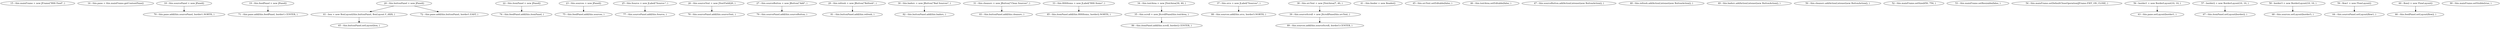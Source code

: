 digraph G {
"15 : this.mainFrame = new JFrame(\"RSS Feed\", )"
"16 : this.pane = this.mainFrame.getContentPane()"
"18 : this.sourcePanel = new JPanel()"
"18 : this.sourcePanel = new JPanel()" -> "70 : this.pane.add(this.sourcePanel, border1.NORTH, )"
"19 : this.feedPanel = new JPanel()"
"19 : this.feedPanel = new JPanel()" -> "71 : this.pane.add(this.feedPanel, border1.CENTER, )"
"20 : this.buttonPanel = new JPanel()"
"20 : this.buttonPanel = new JPanel()" -> "61 : box = new BoxLayout(this.buttonPanel, BoxLayout.Y_AXIS, )"
"20 : this.buttonPanel = new JPanel()" -> "72 : this.pane.add(this.buttonPanel, border1.EAST, )"
"22 : this.itemPanel = new JPanel()"
"22 : this.itemPanel = new JPanel()" -> "74 : this.feedPanel.add(this.itemPanel, )"
"23 : this.sources = new JPanel()"
"23 : this.sources = new JPanel()" -> "75 : this.feedPanel.add(this.sources, )"
"25 : this.Source = new JLabel(\"Source:\", )"
"25 : this.Source = new JLabel(\"Source:\", )" -> "77 : this.sourcePanel.add(this.Source, )"
"26 : this.sourceText = new JTextField(20, )"
"26 : this.sourceText = new JTextField(20, )" -> "78 : this.sourcePanel.add(this.sourceText, )"
"27 : this.sourceButton = new JButton(\"Add\", )"
"27 : this.sourceButton = new JButton(\"Add\", )" -> "79 : this.sourcePanel.add(this.sourceButton, )"
"29 : this.refresh = new JButton(\"Refresh\", )"
"29 : this.refresh = new JButton(\"Refresh\", )" -> "81 : this.buttonPanel.add(this.refresh, )"
"30 : this.badsrc = new JButton(\"Bad Sources\", )"
"30 : this.badsrc = new JButton(\"Bad Sources\", )" -> "82 : this.buttonPanel.add(this.badsrc, )"
"31 : this.cleansrc = new JButton(\"Clean Sources\", )"
"31 : this.cleansrc = new JButton(\"Clean Sources\", )" -> "83 : this.buttonPanel.add(this.cleansrc, )"
"33 : this.RSSItems = new JLabel(\"RSS Items\", )"
"33 : this.RSSItems = new JLabel(\"RSS Items\", )" -> "85 : this.itemPanel.add(this.RSSItems, border2.NORTH, )"
"34 : this.textArea = new JTextArea(30, 40, )"
"34 : this.textArea = new JTextArea(30, 40, )" -> "35 : this.scroll = new JScrollPane(this.textArea, )"
"35 : this.scroll = new JScrollPane(this.textArea, )"
"35 : this.scroll = new JScrollPane(this.textArea, )" -> "86 : this.itemPanel.add(this.scroll, border2.CENTER, )"
"37 : this.srcs = new JLabel(\"Sources\", )"
"37 : this.srcs = new JLabel(\"Sources\", )" -> "88 : this.sources.add(this.srcs, border3.NORTH, )"
"38 : this.srcText = new JTextArea(7, 40, )"
"38 : this.srcText = new JTextArea(7, 40, )" -> "39 : this.sourceScroll = new JScrollPane(this.srcText, )"
"39 : this.sourceScroll = new JScrollPane(this.srcText, )"
"39 : this.sourceScroll = new JScrollPane(this.srcText, )" -> "89 : this.sources.add(this.sourceScroll, border3.CENTER, )"
"41 : this.feeder = new Reader()"
"45 : this.srcText.setEditable(false, )"
"46 : this.textArea.setEditable(false, )"
"47 : this.sourceButton.addActionListener(new ButtonAction(), )"
"48 : this.refresh.addActionListener(new ButtonAction(), )"
"49 : this.badsrc.addActionListener(new ButtonAction(), )"
"50 : this.cleansrc.addActionListener(new ButtonAction(), )"
"52 : this.mainFrame.setSize(650, 750, )"
"53 : this.mainFrame.setResizable(false, )"
"54 : this.mainFrame.setDefaultCloseOperation(JFrame.EXIT_ON_CLOSE, )"
"56 : border1 = new BorderLayout(10, 10, )"
"56 : border1 = new BorderLayout(10, 10, )" -> "63 : this.pane.setLayout(border1, )"
"57 : border2 = new BorderLayout(10, 10, )"
"57 : border2 = new BorderLayout(10, 10, )" -> "67 : this.itemPanel.setLayout(border2, )"
"58 : border3 = new BorderLayout(10, 10, )"
"58 : border3 = new BorderLayout(10, 10, )" -> "68 : this.sources.setLayout(border3, )"
"59 : flow1 = new FlowLayout()"
"59 : flow1 = new FlowLayout()" -> "64 : this.sourcePanel.setLayout(flow1, )"
"60 : flow2 = new FlowLayout()"
"60 : flow2 = new FlowLayout()" -> "66 : this.feedPanel.setLayout(flow2, )"
"61 : box = new BoxLayout(this.buttonPanel, BoxLayout.Y_AXIS, )"
"61 : box = new BoxLayout(this.buttonPanel, BoxLayout.Y_AXIS, )" -> "65 : this.buttonPanel.setLayout(box, )"
"63 : this.pane.setLayout(border1, )"
"64 : this.sourcePanel.setLayout(flow1, )"
"65 : this.buttonPanel.setLayout(box, )"
"66 : this.feedPanel.setLayout(flow2, )"
"67 : this.itemPanel.setLayout(border2, )"
"68 : this.sources.setLayout(border3, )"
"70 : this.pane.add(this.sourcePanel, border1.NORTH, )"
"71 : this.pane.add(this.feedPanel, border1.CENTER, )"
"72 : this.pane.add(this.buttonPanel, border1.EAST, )"
"74 : this.feedPanel.add(this.itemPanel, )"
"75 : this.feedPanel.add(this.sources, )"
"77 : this.sourcePanel.add(this.Source, )"
"78 : this.sourcePanel.add(this.sourceText, )"
"79 : this.sourcePanel.add(this.sourceButton, )"
"81 : this.buttonPanel.add(this.refresh, )"
"82 : this.buttonPanel.add(this.badsrc, )"
"83 : this.buttonPanel.add(this.cleansrc, )"
"85 : this.itemPanel.add(this.RSSItems, border2.NORTH, )"
"86 : this.itemPanel.add(this.scroll, border2.CENTER, )"
"88 : this.sources.add(this.srcs, border3.NORTH, )"
"89 : this.sources.add(this.sourceScroll, border3.CENTER, )"
"90 : this.mainFrame.setVisible(true, )"
}